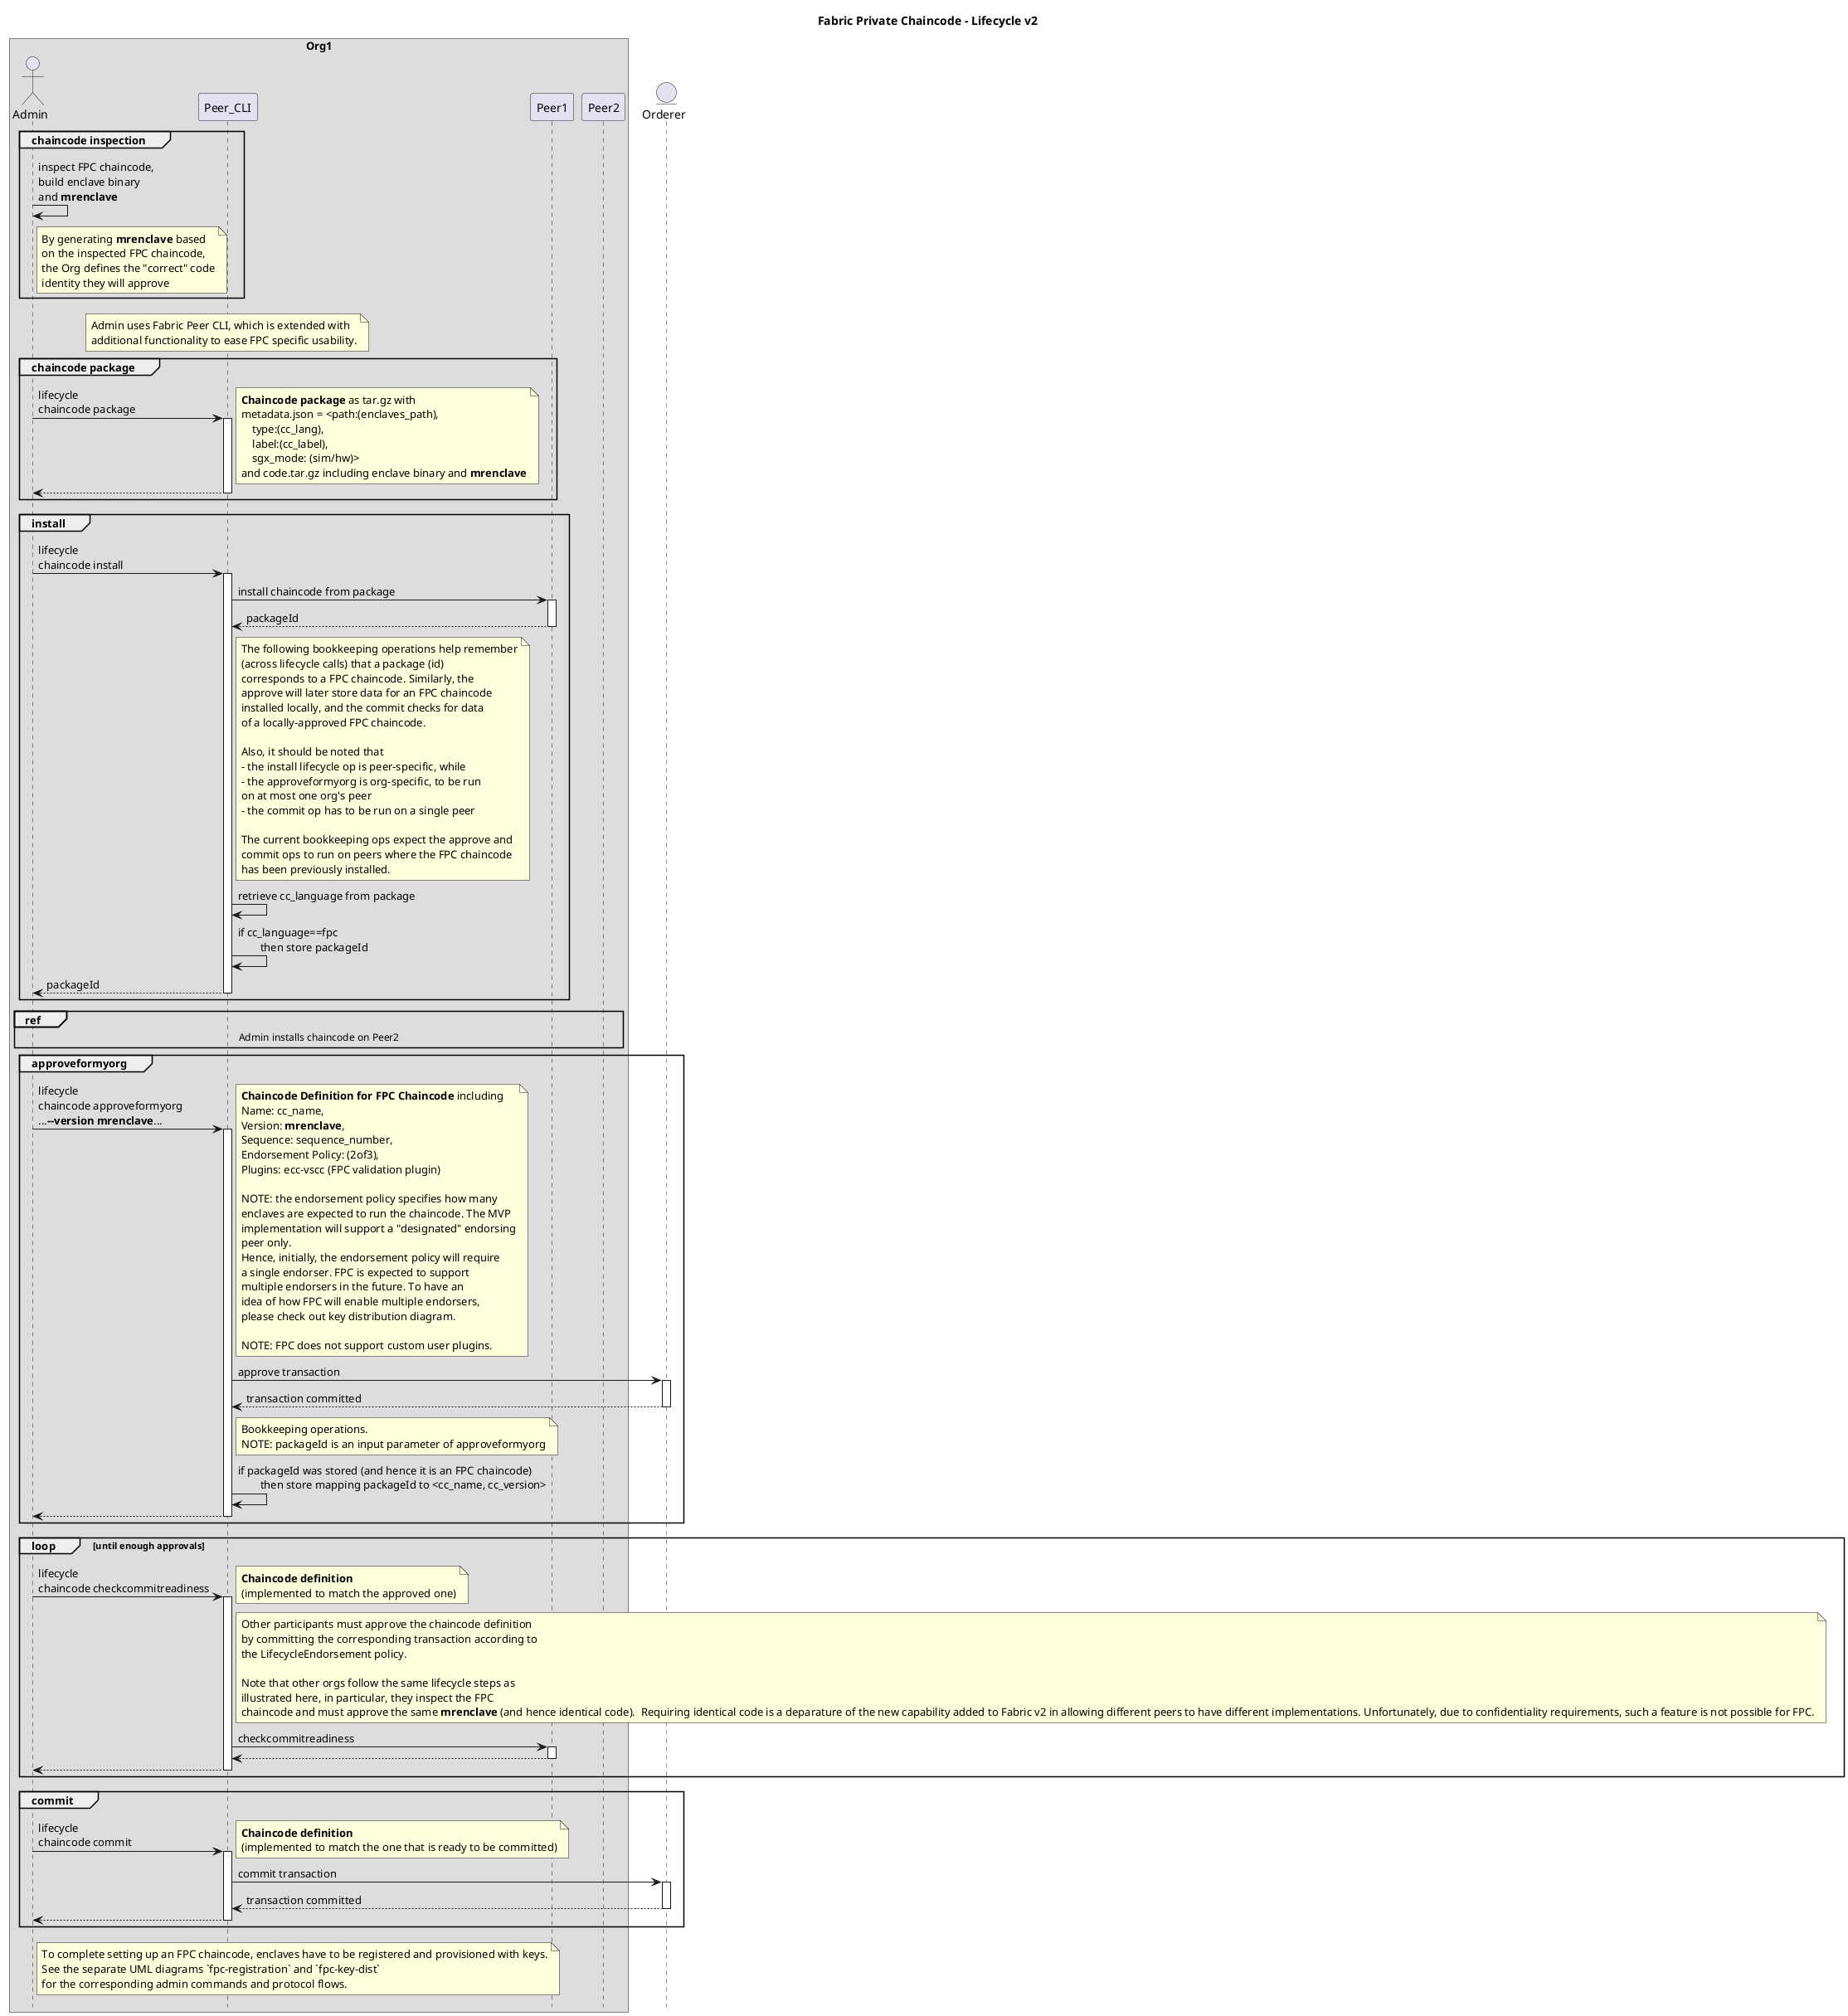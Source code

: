 /'
    Copyright 2020 Intel Corporation
    Copyright IBM Corp. All Rights Reserved.

    SPDX-License-Identifier: Apache-2.0
'/

@startuml

!pragma teoz true

hide footbox
title Foot Box removed

title Fabric Private Chaincode - Lifecycle v2

box "Org1"
actor Admin order 10
participant Peer_CLI order 15
participant Peer1 order 20
participant Peer2 order 40
end box

entity Orderer order 80

group chaincode inspection
    Admin -> Admin : inspect FPC chaincode,\nbuild enclave binary\nand **mrenclave**
    note right Admin
    By generating **mrenclave** based
    on the inspected FPC chaincode,
    the Org defines the "correct" code
    identity they will approve
    end note
end

note over Peer_CLI
    Admin uses Fabric Peer CLI, which is extended with
    additional functionality to ease FPC specific usability.
end note

group chaincode package
    Admin -> Peer_CLI++ : lifecycle\nchaincode package
    note right
    **Chaincode package** as tar.gz with
    metadata.json = <path:(enclaves_path),
        type:(cc_lang),
        label:(cc_label),
        sgx_mode: (sim/hw)>
    and code.tar.gz including enclave binary and **mrenclave**
    end note
return
end

group install
    Admin -> Peer_CLI++ : lifecycle\nchaincode install
    Peer_CLI -> Peer1++ : install chaincode from package
    return packageId

    note right Peer_CLI
    The following bookkeeping operations help remember
    (across lifecycle calls) that a package (id)
    corresponds to a FPC chaincode. Similarly, the
    approve will later store data for an FPC chaincode
    installed locally, and the commit checks for data
    of a locally-approved FPC chaincode.

    Also, it should be noted that
    - the install lifecycle op is peer-specific, while
    - the approveformyorg is org-specific, to be run
    on at most one org's peer
    - the commit op has to be run on a single peer

    The current bookkeeping ops expect the approve and
    commit ops to run on peers where the FPC chaincode
    has been previously installed.
    end note

    Peer_CLI -> Peer_CLI : retrieve cc_language from package
    Peer_CLI -> Peer_CLI : if cc_language==fpc\n\tthen store packageId
    return packageId
end

ref over Admin, Peer_CLI, Peer2
    Admin installs chaincode on Peer2
end

group approveformyorg
    Admin -> Peer_CLI++ : lifecycle\nchaincode approveformyorg\n...**--version mrenclave**...
    note right
    **Chaincode Definition for FPC Chaincode** including
    Name: cc_name,
    Version: **mrenclave**,
    Sequence: sequence_number,
    Endorsement Policy: (2of3),
    Plugins: ecc-vscc (FPC validation plugin)

    NOTE: the endorsement policy specifies how many
    enclaves are expected to run the chaincode. The MVP
    implementation will support a "designated" endorsing
    peer only.
    Hence, initially, the endorsement policy will require
    a single endorser. FPC is expected to support
    multiple endorsers in the future. To have an
    idea of how FPC will enable multiple endorsers,
    please check out key distribution diagram.

    NOTE: FPC does not support custom user plugins.
    end note

    Peer_CLI -> Orderer++ : approve transaction
    return transaction committed /' Peer1_CLI -> Orderer '/

    note right Peer_CLI
    Bookkeeping operations.
    NOTE: packageId is an input parameter of approveformyorg
    end note

    Peer_CLI -> Peer_CLI : if packageId was stored (and hence it is an FPC chaincode)\n\tthen store mapping packageId to <cc_name, cc_version>
    return
end

loop until enough approvals
	Admin -> Peer_CLI++ : lifecycle\nchaincode checkcommitreadiness
    note right
    **Chaincode definition**
    (implemented to match the approved one)
    end note

    note right Peer_CLI
    Other participants must approve the chaincode definition
    by committing the corresponding transaction according to
    the LifecycleEndorsement policy.

    Note that other orgs follow the same lifecycle steps as
    illustrated here, in particular, they inspect the FPC
    chaincode and must approve the same **mrenclave** (and hence identical code).  Requiring identical code is a deparature of the new capability added to Fabric v2 in allowing different peers to have different implementations. Unfortunately, due to confidentiality requirements, such a feature is not possible for FPC.
    end note

    Peer_CLI -> Peer1++ : checkcommitreadiness
    return
    return
end

group commit
    Admin -> Peer_CLI++ : lifecycle\nchaincode commit
    note right
    **Chaincode definition**
    (implemented to match the one that is ready to be committed)
    end note

    Peer_CLI -> Orderer++ : commit transaction
    return transaction committed
    return
end

note right Admin
    To complete setting up an FPC chaincode, enclaves have to be registered and provisioned with keys.
    See the separate UML diagrams `fpc-registration` and `fpc-key-dist`
    for the corresponding admin commands and protocol flows.
end note
@enduml
